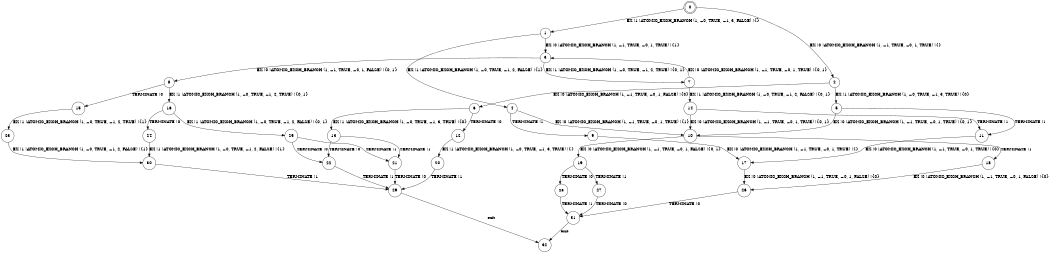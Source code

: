 digraph BCG {
size = "7, 10.5";
center = TRUE;
node [shape = circle];
0 [peripheries = 2];
0 -> 1 [label = "EX !1 !ATOMIC_EXCH_BRANCH (1, +0, TRUE, +1, 3, FALSE) !{}"];
0 -> 2 [label = "EX !0 !ATOMIC_EXCH_BRANCH (1, +1, TRUE, +0, 1, TRUE) !{}"];
1 -> 3 [label = "EX !0 !ATOMIC_EXCH_BRANCH (1, +1, TRUE, +0, 1, TRUE) !{1}"];
1 -> 4 [label = "EX !1 !ATOMIC_EXCH_BRANCH (1, +0, TRUE, +1, 2, FALSE) !{1}"];
2 -> 5 [label = "EX !1 !ATOMIC_EXCH_BRANCH (1, +0, TRUE, +1, 3, TRUE) !{0}"];
2 -> 6 [label = "EX !0 !ATOMIC_EXCH_BRANCH (1, +1, TRUE, +0, 1, FALSE) !{0}"];
3 -> 7 [label = "EX !1 !ATOMIC_EXCH_BRANCH (1, +0, TRUE, +1, 2, TRUE) !{0, 1}"];
3 -> 8 [label = "EX !0 !ATOMIC_EXCH_BRANCH (1, +1, TRUE, +0, 1, FALSE) !{0, 1}"];
4 -> 9 [label = "TERMINATE !1"];
4 -> 10 [label = "EX !0 !ATOMIC_EXCH_BRANCH (1, +1, TRUE, +0, 1, TRUE) !{1}"];
5 -> 11 [label = "TERMINATE !1"];
5 -> 10 [label = "EX !0 !ATOMIC_EXCH_BRANCH (1, +1, TRUE, +0, 1, TRUE) !{0, 1}"];
6 -> 12 [label = "TERMINATE !0"];
6 -> 13 [label = "EX !1 !ATOMIC_EXCH_BRANCH (1, +0, TRUE, +1, 3, TRUE) !{0}"];
7 -> 14 [label = "EX !1 !ATOMIC_EXCH_BRANCH (1, +0, TRUE, +1, 2, FALSE) !{0, 1}"];
7 -> 3 [label = "EX !0 !ATOMIC_EXCH_BRANCH (1, +1, TRUE, +0, 1, TRUE) !{0, 1}"];
8 -> 15 [label = "TERMINATE !0"];
8 -> 16 [label = "EX !1 !ATOMIC_EXCH_BRANCH (1, +0, TRUE, +1, 2, TRUE) !{0, 1}"];
9 -> 17 [label = "EX !0 !ATOMIC_EXCH_BRANCH (1, +1, TRUE, +0, 1, TRUE) !{}"];
10 -> 18 [label = "TERMINATE !1"];
10 -> 19 [label = "EX !0 !ATOMIC_EXCH_BRANCH (1, +1, TRUE, +0, 1, FALSE) !{0, 1}"];
11 -> 17 [label = "EX !0 !ATOMIC_EXCH_BRANCH (1, +1, TRUE, +0, 1, TRUE) !{0}"];
12 -> 20 [label = "EX !1 !ATOMIC_EXCH_BRANCH (1, +0, TRUE, +1, 3, TRUE) !{}"];
13 -> 21 [label = "TERMINATE !1"];
13 -> 22 [label = "TERMINATE !0"];
14 -> 11 [label = "TERMINATE !1"];
14 -> 10 [label = "EX !0 !ATOMIC_EXCH_BRANCH (1, +1, TRUE, +0, 1, TRUE) !{0, 1}"];
15 -> 23 [label = "EX !1 !ATOMIC_EXCH_BRANCH (1, +0, TRUE, +1, 2, TRUE) !{1}"];
16 -> 24 [label = "TERMINATE !0"];
16 -> 25 [label = "EX !1 !ATOMIC_EXCH_BRANCH (1, +0, TRUE, +1, 2, FALSE) !{0, 1}"];
17 -> 26 [label = "EX !0 !ATOMIC_EXCH_BRANCH (1, +1, TRUE, +0, 1, FALSE) !{0}"];
18 -> 26 [label = "EX !0 !ATOMIC_EXCH_BRANCH (1, +1, TRUE, +0, 1, FALSE) !{0}"];
19 -> 27 [label = "TERMINATE !1"];
19 -> 28 [label = "TERMINATE !0"];
20 -> 29 [label = "TERMINATE !1"];
21 -> 29 [label = "TERMINATE !0"];
22 -> 29 [label = "TERMINATE !1"];
23 -> 30 [label = "EX !1 !ATOMIC_EXCH_BRANCH (1, +0, TRUE, +1, 2, FALSE) !{1}"];
24 -> 30 [label = "EX !1 !ATOMIC_EXCH_BRANCH (1, +0, TRUE, +1, 2, FALSE) !{1}"];
25 -> 21 [label = "TERMINATE !1"];
25 -> 22 [label = "TERMINATE !0"];
26 -> 31 [label = "TERMINATE !0"];
27 -> 31 [label = "TERMINATE !0"];
28 -> 31 [label = "TERMINATE !1"];
29 -> 32 [label = "exit"];
30 -> 29 [label = "TERMINATE !1"];
31 -> 32 [label = "exit"];
}
